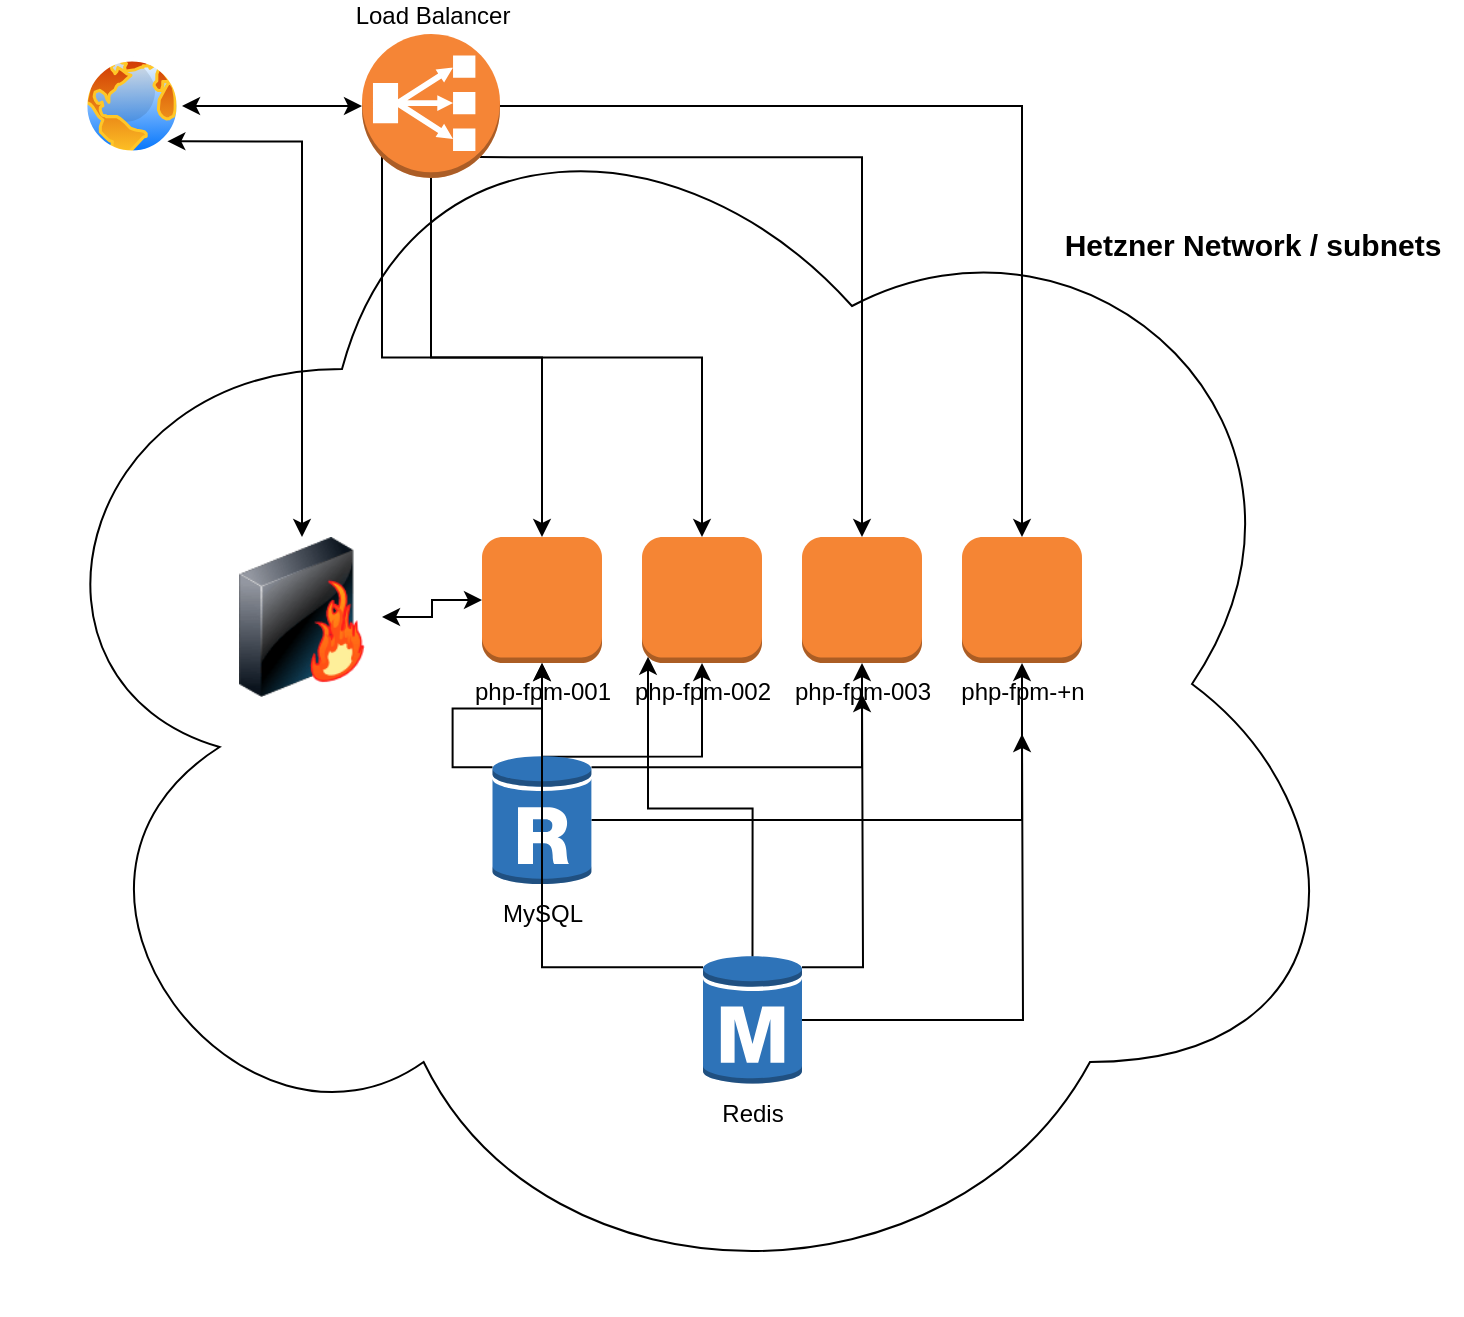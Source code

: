 <mxfile version="21.7.5" type="device">
  <diagram id="Ht1M8jgEwFfnCIfOTk4-" name="Page-1">
    <mxGraphModel dx="2880" dy="1124" grid="1" gridSize="10" guides="1" tooltips="1" connect="1" arrows="1" fold="1" page="1" pageScale="1" pageWidth="1169" pageHeight="827" math="0" shadow="0">
      <root>
        <mxCell id="0" />
        <mxCell id="1" parent="0" />
        <mxCell id="wDiflzJva6fGDHCOHz6W-10" style="edgeStyle=orthogonalEdgeStyle;rounded=0;orthogonalLoop=1;jettySize=auto;html=1;startArrow=classic;startFill=1;" edge="1" parent="1" source="wDiflzJva6fGDHCOHz6W-2" target="wDiflzJva6fGDHCOHz6W-5">
          <mxGeometry relative="1" as="geometry" />
        </mxCell>
        <mxCell id="wDiflzJva6fGDHCOHz6W-2" value="" style="image;aspect=fixed;perimeter=ellipsePerimeter;html=1;align=center;shadow=0;dashed=0;spacingTop=3;image=img/lib/active_directory/internet_globe.svg;" vertex="1" parent="1">
          <mxGeometry x="30" y="51" width="50" height="50" as="geometry" />
        </mxCell>
        <mxCell id="wDiflzJva6fGDHCOHz6W-3" value="" style="ellipse;shape=cloud;whiteSpace=wrap;html=1;" vertex="1" parent="1">
          <mxGeometry x="-10" y="50" width="680" height="630" as="geometry" />
        </mxCell>
        <mxCell id="wDiflzJva6fGDHCOHz6W-4" value="&lt;b&gt;&lt;font style=&quot;font-size: 15px;&quot;&gt;Hetzner Network / subnets&lt;/font&gt;&lt;/b&gt;" style="text;html=1;align=center;verticalAlign=middle;resizable=0;points=[];autosize=1;strokeColor=none;fillColor=none;" vertex="1" parent="1">
          <mxGeometry x="510" y="130" width="210" height="30" as="geometry" />
        </mxCell>
        <mxCell id="wDiflzJva6fGDHCOHz6W-23" style="edgeStyle=orthogonalEdgeStyle;rounded=0;orthogonalLoop=1;jettySize=auto;html=1;exitX=0.145;exitY=0.855;exitDx=0;exitDy=0;exitPerimeter=0;" edge="1" parent="1" source="wDiflzJva6fGDHCOHz6W-5" target="wDiflzJva6fGDHCOHz6W-12">
          <mxGeometry relative="1" as="geometry" />
        </mxCell>
        <mxCell id="wDiflzJva6fGDHCOHz6W-24" style="edgeStyle=orthogonalEdgeStyle;rounded=0;orthogonalLoop=1;jettySize=auto;html=1;exitX=0.5;exitY=1;exitDx=0;exitDy=0;exitPerimeter=0;" edge="1" parent="1" source="wDiflzJva6fGDHCOHz6W-5" target="wDiflzJva6fGDHCOHz6W-11">
          <mxGeometry relative="1" as="geometry" />
        </mxCell>
        <mxCell id="wDiflzJva6fGDHCOHz6W-25" style="edgeStyle=orthogonalEdgeStyle;rounded=0;orthogonalLoop=1;jettySize=auto;html=1;exitX=0.855;exitY=0.855;exitDx=0;exitDy=0;exitPerimeter=0;entryX=0.5;entryY=0;entryDx=0;entryDy=0;entryPerimeter=0;" edge="1" parent="1" source="wDiflzJva6fGDHCOHz6W-5" target="wDiflzJva6fGDHCOHz6W-13">
          <mxGeometry relative="1" as="geometry" />
        </mxCell>
        <mxCell id="wDiflzJva6fGDHCOHz6W-26" style="edgeStyle=orthogonalEdgeStyle;rounded=0;orthogonalLoop=1;jettySize=auto;html=1;exitX=1;exitY=0.5;exitDx=0;exitDy=0;exitPerimeter=0;entryX=0.5;entryY=0;entryDx=0;entryDy=0;entryPerimeter=0;" edge="1" parent="1" source="wDiflzJva6fGDHCOHz6W-5" target="wDiflzJva6fGDHCOHz6W-14">
          <mxGeometry relative="1" as="geometry" />
        </mxCell>
        <mxCell id="wDiflzJva6fGDHCOHz6W-5" value="Load Balancer" style="outlineConnect=0;dashed=0;verticalLabelPosition=top;verticalAlign=bottom;align=center;html=1;shape=mxgraph.aws3.classic_load_balancer;fillColor=#F58536;gradientColor=none;shadow=0;labelPosition=center;" vertex="1" parent="1">
          <mxGeometry x="170" y="40" width="69" height="72" as="geometry" />
        </mxCell>
        <mxCell id="wDiflzJva6fGDHCOHz6W-11" value="php-fpm-002" style="outlineConnect=0;dashed=0;verticalLabelPosition=bottom;verticalAlign=top;align=center;html=1;shape=mxgraph.aws3.instance;fillColor=#F58534;gradientColor=none;" vertex="1" parent="1">
          <mxGeometry x="310" y="291.5" width="60" height="63" as="geometry" />
        </mxCell>
        <mxCell id="wDiflzJva6fGDHCOHz6W-12" value="php-fpm-001" style="outlineConnect=0;dashed=0;verticalLabelPosition=bottom;verticalAlign=top;align=center;html=1;shape=mxgraph.aws3.instance;fillColor=#F58534;gradientColor=none;" vertex="1" parent="1">
          <mxGeometry x="230" y="291.5" width="60" height="63" as="geometry" />
        </mxCell>
        <mxCell id="wDiflzJva6fGDHCOHz6W-13" value="php-fpm-003" style="outlineConnect=0;dashed=0;verticalLabelPosition=bottom;verticalAlign=top;align=center;html=1;shape=mxgraph.aws3.instance;fillColor=#F58534;gradientColor=none;" vertex="1" parent="1">
          <mxGeometry x="390" y="291.5" width="60" height="63" as="geometry" />
        </mxCell>
        <mxCell id="wDiflzJva6fGDHCOHz6W-14" value="php-fpm-+n" style="outlineConnect=0;dashed=0;verticalLabelPosition=bottom;verticalAlign=top;align=center;html=1;shape=mxgraph.aws3.instance;fillColor=#F58534;gradientColor=none;" vertex="1" parent="1">
          <mxGeometry x="470" y="291.5" width="60" height="63" as="geometry" />
        </mxCell>
        <mxCell id="wDiflzJva6fGDHCOHz6W-28" style="edgeStyle=orthogonalEdgeStyle;rounded=0;orthogonalLoop=1;jettySize=auto;html=1;entryX=0;entryY=0.5;entryDx=0;entryDy=0;entryPerimeter=0;startArrow=classic;startFill=1;" edge="1" parent="1" source="wDiflzJva6fGDHCOHz6W-21" target="wDiflzJva6fGDHCOHz6W-12">
          <mxGeometry relative="1" as="geometry" />
        </mxCell>
        <mxCell id="wDiflzJva6fGDHCOHz6W-21" value="" style="image;html=1;image=img/lib/clip_art/networking/Firewall-page1_128x128.png" vertex="1" parent="1">
          <mxGeometry x="100" y="291.5" width="80" height="80" as="geometry" />
        </mxCell>
        <mxCell id="wDiflzJva6fGDHCOHz6W-27" style="edgeStyle=orthogonalEdgeStyle;rounded=0;orthogonalLoop=1;jettySize=auto;html=1;exitX=1;exitY=1;exitDx=0;exitDy=0;startArrow=classic;startFill=1;" edge="1" parent="1" source="wDiflzJva6fGDHCOHz6W-2" target="wDiflzJva6fGDHCOHz6W-21">
          <mxGeometry relative="1" as="geometry" />
        </mxCell>
        <mxCell id="wDiflzJva6fGDHCOHz6W-31" style="edgeStyle=orthogonalEdgeStyle;rounded=0;orthogonalLoop=1;jettySize=auto;html=1;exitX=0;exitY=0.1;exitDx=0;exitDy=0;exitPerimeter=0;" edge="1" parent="1" source="wDiflzJva6fGDHCOHz6W-29" target="wDiflzJva6fGDHCOHz6W-12">
          <mxGeometry relative="1" as="geometry" />
        </mxCell>
        <mxCell id="wDiflzJva6fGDHCOHz6W-32" style="edgeStyle=orthogonalEdgeStyle;rounded=0;orthogonalLoop=1;jettySize=auto;html=1;exitX=0.5;exitY=0.02;exitDx=0;exitDy=0;exitPerimeter=0;entryX=0.5;entryY=1;entryDx=0;entryDy=0;entryPerimeter=0;" edge="1" parent="1" source="wDiflzJva6fGDHCOHz6W-29" target="wDiflzJva6fGDHCOHz6W-11">
          <mxGeometry relative="1" as="geometry" />
        </mxCell>
        <mxCell id="wDiflzJva6fGDHCOHz6W-33" style="edgeStyle=orthogonalEdgeStyle;rounded=0;orthogonalLoop=1;jettySize=auto;html=1;exitX=1;exitY=0.1;exitDx=0;exitDy=0;exitPerimeter=0;entryX=0.5;entryY=1;entryDx=0;entryDy=0;entryPerimeter=0;" edge="1" parent="1" source="wDiflzJva6fGDHCOHz6W-29" target="wDiflzJva6fGDHCOHz6W-13">
          <mxGeometry relative="1" as="geometry" />
        </mxCell>
        <mxCell id="wDiflzJva6fGDHCOHz6W-34" style="edgeStyle=orthogonalEdgeStyle;rounded=0;orthogonalLoop=1;jettySize=auto;html=1;exitX=1;exitY=0.5;exitDx=0;exitDy=0;exitPerimeter=0;" edge="1" parent="1" source="wDiflzJva6fGDHCOHz6W-29" target="wDiflzJva6fGDHCOHz6W-14">
          <mxGeometry relative="1" as="geometry" />
        </mxCell>
        <mxCell id="wDiflzJva6fGDHCOHz6W-29" value="MySQL" style="outlineConnect=0;dashed=0;verticalLabelPosition=bottom;verticalAlign=top;align=center;html=1;shape=mxgraph.aws3.rds_db_instance_read_replica;fillColor=#2E73B8;gradientColor=none;" vertex="1" parent="1">
          <mxGeometry x="235.25" y="400" width="49.5" height="66" as="geometry" />
        </mxCell>
        <mxCell id="wDiflzJva6fGDHCOHz6W-36" style="edgeStyle=orthogonalEdgeStyle;rounded=0;orthogonalLoop=1;jettySize=auto;html=1;exitX=0.5;exitY=0.02;exitDx=0;exitDy=0;exitPerimeter=0;entryX=0.05;entryY=0.95;entryDx=0;entryDy=0;entryPerimeter=0;" edge="1" parent="1" source="wDiflzJva6fGDHCOHz6W-30" target="wDiflzJva6fGDHCOHz6W-11">
          <mxGeometry relative="1" as="geometry" />
        </mxCell>
        <mxCell id="wDiflzJva6fGDHCOHz6W-37" style="edgeStyle=orthogonalEdgeStyle;rounded=0;orthogonalLoop=1;jettySize=auto;html=1;exitX=0;exitY=0.1;exitDx=0;exitDy=0;exitPerimeter=0;" edge="1" parent="1" source="wDiflzJva6fGDHCOHz6W-30" target="wDiflzJva6fGDHCOHz6W-12">
          <mxGeometry relative="1" as="geometry" />
        </mxCell>
        <mxCell id="wDiflzJva6fGDHCOHz6W-38" style="edgeStyle=orthogonalEdgeStyle;rounded=0;orthogonalLoop=1;jettySize=auto;html=1;exitX=1;exitY=0.1;exitDx=0;exitDy=0;exitPerimeter=0;" edge="1" parent="1" source="wDiflzJva6fGDHCOHz6W-30">
          <mxGeometry relative="1" as="geometry">
            <mxPoint x="420" y="370" as="targetPoint" />
          </mxGeometry>
        </mxCell>
        <mxCell id="wDiflzJva6fGDHCOHz6W-39" style="edgeStyle=orthogonalEdgeStyle;rounded=0;orthogonalLoop=1;jettySize=auto;html=1;exitX=1;exitY=0.5;exitDx=0;exitDy=0;exitPerimeter=0;" edge="1" parent="1" source="wDiflzJva6fGDHCOHz6W-30">
          <mxGeometry relative="1" as="geometry">
            <mxPoint x="500" y="390" as="targetPoint" />
          </mxGeometry>
        </mxCell>
        <mxCell id="wDiflzJva6fGDHCOHz6W-30" value="Redis" style="outlineConnect=0;dashed=0;verticalLabelPosition=bottom;verticalAlign=top;align=center;html=1;shape=mxgraph.aws3.rds_db_instance;fillColor=#2E73B8;gradientColor=none;" vertex="1" parent="1">
          <mxGeometry x="340.5" y="500" width="49.5" height="66" as="geometry" />
        </mxCell>
      </root>
    </mxGraphModel>
  </diagram>
</mxfile>
